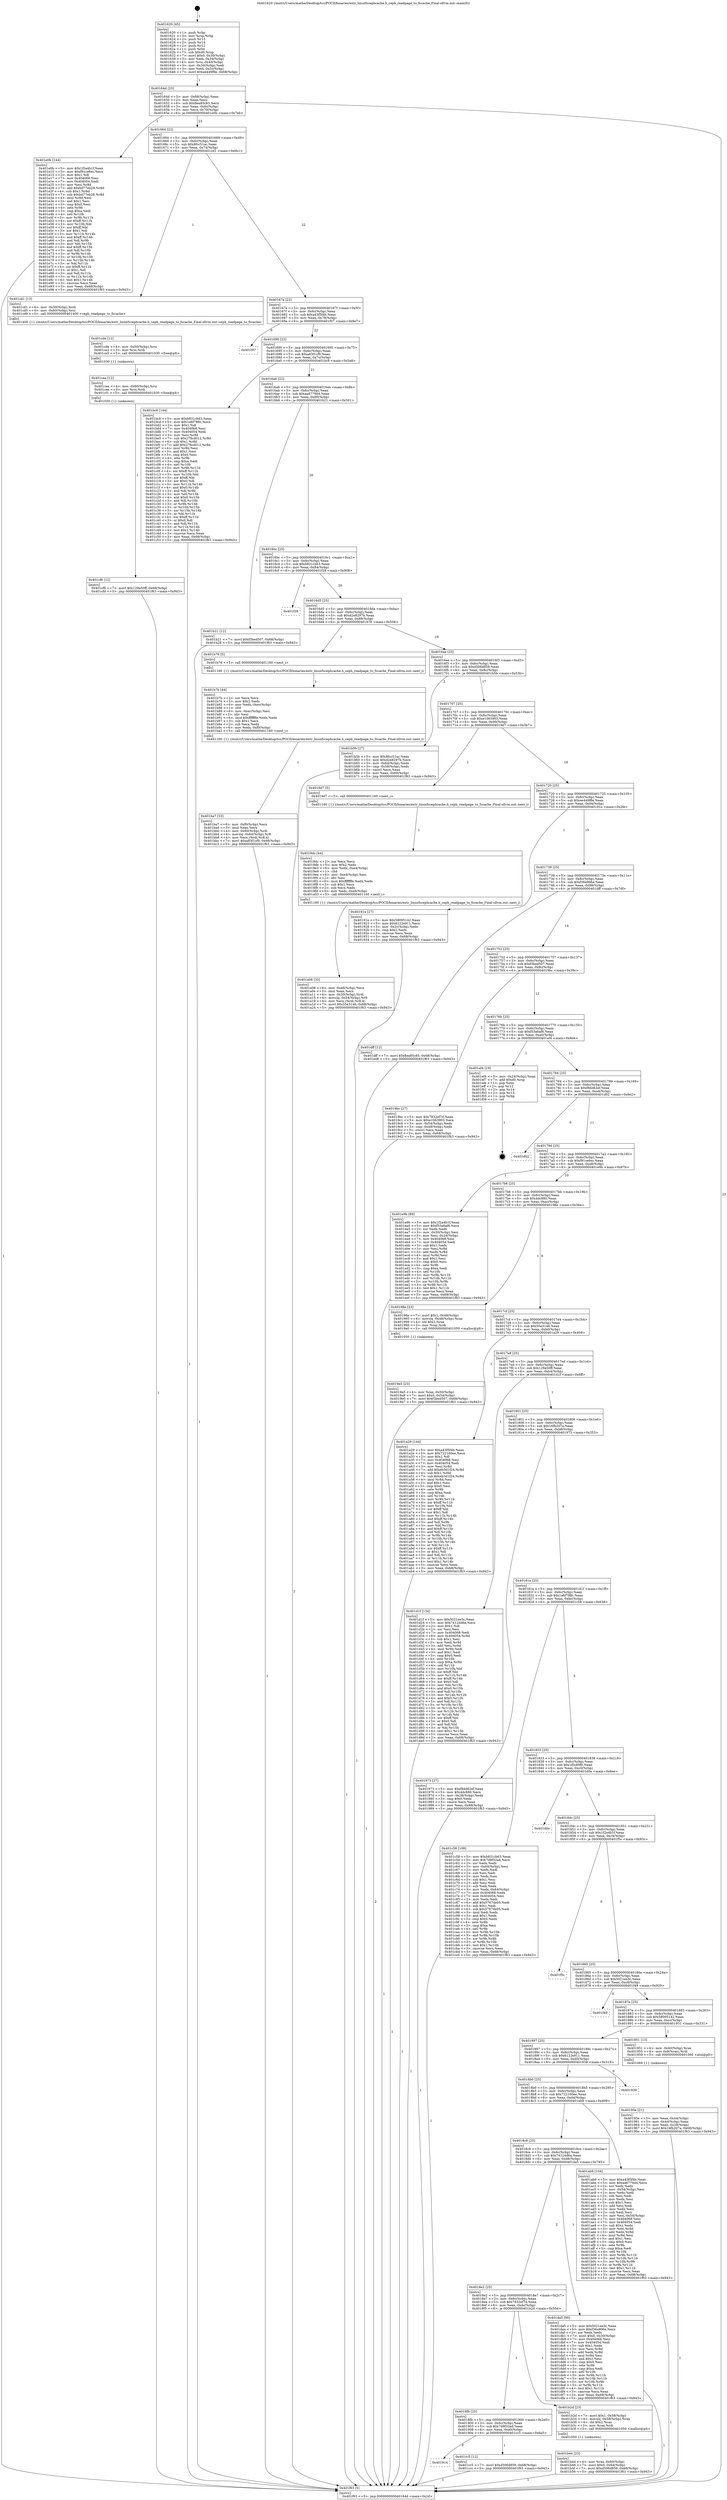 digraph "0x401620" {
  label = "0x401620 (/mnt/c/Users/mathe/Desktop/tcc/POCII/binaries/extr_linuxfscephcache.h_ceph_readpage_to_fscache_Final-ollvm.out::main(0))"
  labelloc = "t"
  node[shape=record]

  Entry [label="",width=0.3,height=0.3,shape=circle,fillcolor=black,style=filled]
  "0x40164d" [label="{
     0x40164d [23]\l
     | [instrs]\l
     &nbsp;&nbsp;0x40164d \<+3\>: mov -0x68(%rbp),%eax\l
     &nbsp;&nbsp;0x401650 \<+2\>: mov %eax,%ecx\l
     &nbsp;&nbsp;0x401652 \<+6\>: sub $0x8ea85c83,%ecx\l
     &nbsp;&nbsp;0x401658 \<+3\>: mov %eax,-0x6c(%rbp)\l
     &nbsp;&nbsp;0x40165b \<+3\>: mov %ecx,-0x70(%rbp)\l
     &nbsp;&nbsp;0x40165e \<+6\>: je 0000000000401e0b \<main+0x7eb\>\l
  }"]
  "0x401e0b" [label="{
     0x401e0b [144]\l
     | [instrs]\l
     &nbsp;&nbsp;0x401e0b \<+5\>: mov $0x1f2a4b1f,%eax\l
     &nbsp;&nbsp;0x401e10 \<+5\>: mov $0xf91ce6ec,%ecx\l
     &nbsp;&nbsp;0x401e15 \<+2\>: mov $0x1,%dl\l
     &nbsp;&nbsp;0x401e17 \<+7\>: mov 0x404068,%esi\l
     &nbsp;&nbsp;0x401e1e \<+7\>: mov 0x404054,%edi\l
     &nbsp;&nbsp;0x401e25 \<+3\>: mov %esi,%r8d\l
     &nbsp;&nbsp;0x401e28 \<+7\>: add $0xbd77eb28,%r8d\l
     &nbsp;&nbsp;0x401e2f \<+4\>: sub $0x1,%r8d\l
     &nbsp;&nbsp;0x401e33 \<+7\>: sub $0xbd77eb28,%r8d\l
     &nbsp;&nbsp;0x401e3a \<+4\>: imul %r8d,%esi\l
     &nbsp;&nbsp;0x401e3e \<+3\>: and $0x1,%esi\l
     &nbsp;&nbsp;0x401e41 \<+3\>: cmp $0x0,%esi\l
     &nbsp;&nbsp;0x401e44 \<+4\>: sete %r9b\l
     &nbsp;&nbsp;0x401e48 \<+3\>: cmp $0xa,%edi\l
     &nbsp;&nbsp;0x401e4b \<+4\>: setl %r10b\l
     &nbsp;&nbsp;0x401e4f \<+3\>: mov %r9b,%r11b\l
     &nbsp;&nbsp;0x401e52 \<+4\>: xor $0xff,%r11b\l
     &nbsp;&nbsp;0x401e56 \<+3\>: mov %r10b,%bl\l
     &nbsp;&nbsp;0x401e59 \<+3\>: xor $0xff,%bl\l
     &nbsp;&nbsp;0x401e5c \<+3\>: xor $0x1,%dl\l
     &nbsp;&nbsp;0x401e5f \<+3\>: mov %r11b,%r14b\l
     &nbsp;&nbsp;0x401e62 \<+4\>: and $0xff,%r14b\l
     &nbsp;&nbsp;0x401e66 \<+3\>: and %dl,%r9b\l
     &nbsp;&nbsp;0x401e69 \<+3\>: mov %bl,%r15b\l
     &nbsp;&nbsp;0x401e6c \<+4\>: and $0xff,%r15b\l
     &nbsp;&nbsp;0x401e70 \<+3\>: and %dl,%r10b\l
     &nbsp;&nbsp;0x401e73 \<+3\>: or %r9b,%r14b\l
     &nbsp;&nbsp;0x401e76 \<+3\>: or %r10b,%r15b\l
     &nbsp;&nbsp;0x401e79 \<+3\>: xor %r15b,%r14b\l
     &nbsp;&nbsp;0x401e7c \<+3\>: or %bl,%r11b\l
     &nbsp;&nbsp;0x401e7f \<+4\>: xor $0xff,%r11b\l
     &nbsp;&nbsp;0x401e83 \<+3\>: or $0x1,%dl\l
     &nbsp;&nbsp;0x401e86 \<+3\>: and %dl,%r11b\l
     &nbsp;&nbsp;0x401e89 \<+3\>: or %r11b,%r14b\l
     &nbsp;&nbsp;0x401e8c \<+4\>: test $0x1,%r14b\l
     &nbsp;&nbsp;0x401e90 \<+3\>: cmovne %ecx,%eax\l
     &nbsp;&nbsp;0x401e93 \<+3\>: mov %eax,-0x68(%rbp)\l
     &nbsp;&nbsp;0x401e96 \<+5\>: jmp 0000000000401f63 \<main+0x943\>\l
  }"]
  "0x401664" [label="{
     0x401664 [22]\l
     | [instrs]\l
     &nbsp;&nbsp;0x401664 \<+5\>: jmp 0000000000401669 \<main+0x49\>\l
     &nbsp;&nbsp;0x401669 \<+3\>: mov -0x6c(%rbp),%eax\l
     &nbsp;&nbsp;0x40166c \<+5\>: sub $0x8fcc51ac,%eax\l
     &nbsp;&nbsp;0x401671 \<+3\>: mov %eax,-0x74(%rbp)\l
     &nbsp;&nbsp;0x401674 \<+6\>: je 0000000000401cd1 \<main+0x6b1\>\l
  }"]
  Exit [label="",width=0.3,height=0.3,shape=circle,fillcolor=black,style=filled,peripheries=2]
  "0x401cd1" [label="{
     0x401cd1 [13]\l
     | [instrs]\l
     &nbsp;&nbsp;0x401cd1 \<+4\>: mov -0x50(%rbp),%rdi\l
     &nbsp;&nbsp;0x401cd5 \<+4\>: mov -0x60(%rbp),%rsi\l
     &nbsp;&nbsp;0x401cd9 \<+5\>: call 0000000000401400 \<ceph_readpage_to_fscache\>\l
     | [calls]\l
     &nbsp;&nbsp;0x401400 \{1\} (/mnt/c/Users/mathe/Desktop/tcc/POCII/binaries/extr_linuxfscephcache.h_ceph_readpage_to_fscache_Final-ollvm.out::ceph_readpage_to_fscache)\l
  }"]
  "0x40167a" [label="{
     0x40167a [22]\l
     | [instrs]\l
     &nbsp;&nbsp;0x40167a \<+5\>: jmp 000000000040167f \<main+0x5f\>\l
     &nbsp;&nbsp;0x40167f \<+3\>: mov -0x6c(%rbp),%eax\l
     &nbsp;&nbsp;0x401682 \<+5\>: sub $0xa43f5f4b,%eax\l
     &nbsp;&nbsp;0x401687 \<+3\>: mov %eax,-0x78(%rbp)\l
     &nbsp;&nbsp;0x40168a \<+6\>: je 0000000000401f07 \<main+0x8e7\>\l
  }"]
  "0x401cf6" [label="{
     0x401cf6 [12]\l
     | [instrs]\l
     &nbsp;&nbsp;0x401cf6 \<+7\>: movl $0x129a50ff,-0x68(%rbp)\l
     &nbsp;&nbsp;0x401cfd \<+5\>: jmp 0000000000401f63 \<main+0x943\>\l
  }"]
  "0x401f07" [label="{
     0x401f07\l
  }", style=dashed]
  "0x401690" [label="{
     0x401690 [22]\l
     | [instrs]\l
     &nbsp;&nbsp;0x401690 \<+5\>: jmp 0000000000401695 \<main+0x75\>\l
     &nbsp;&nbsp;0x401695 \<+3\>: mov -0x6c(%rbp),%eax\l
     &nbsp;&nbsp;0x401698 \<+5\>: sub $0xa83f1cf9,%eax\l
     &nbsp;&nbsp;0x40169d \<+3\>: mov %eax,-0x7c(%rbp)\l
     &nbsp;&nbsp;0x4016a0 \<+6\>: je 0000000000401bc8 \<main+0x5a8\>\l
  }"]
  "0x401cea" [label="{
     0x401cea [12]\l
     | [instrs]\l
     &nbsp;&nbsp;0x401cea \<+4\>: mov -0x60(%rbp),%rsi\l
     &nbsp;&nbsp;0x401cee \<+3\>: mov %rsi,%rdi\l
     &nbsp;&nbsp;0x401cf1 \<+5\>: call 0000000000401030 \<free@plt\>\l
     | [calls]\l
     &nbsp;&nbsp;0x401030 \{1\} (unknown)\l
  }"]
  "0x401bc8" [label="{
     0x401bc8 [144]\l
     | [instrs]\l
     &nbsp;&nbsp;0x401bc8 \<+5\>: mov $0xb831cb63,%eax\l
     &nbsp;&nbsp;0x401bcd \<+5\>: mov $0x1a6f788c,%ecx\l
     &nbsp;&nbsp;0x401bd2 \<+2\>: mov $0x1,%dl\l
     &nbsp;&nbsp;0x401bd4 \<+7\>: mov 0x404068,%esi\l
     &nbsp;&nbsp;0x401bdb \<+7\>: mov 0x404054,%edi\l
     &nbsp;&nbsp;0x401be2 \<+3\>: mov %esi,%r8d\l
     &nbsp;&nbsp;0x401be5 \<+7\>: sub $0x278cd012,%r8d\l
     &nbsp;&nbsp;0x401bec \<+4\>: sub $0x1,%r8d\l
     &nbsp;&nbsp;0x401bf0 \<+7\>: add $0x278cd012,%r8d\l
     &nbsp;&nbsp;0x401bf7 \<+4\>: imul %r8d,%esi\l
     &nbsp;&nbsp;0x401bfb \<+3\>: and $0x1,%esi\l
     &nbsp;&nbsp;0x401bfe \<+3\>: cmp $0x0,%esi\l
     &nbsp;&nbsp;0x401c01 \<+4\>: sete %r9b\l
     &nbsp;&nbsp;0x401c05 \<+3\>: cmp $0xa,%edi\l
     &nbsp;&nbsp;0x401c08 \<+4\>: setl %r10b\l
     &nbsp;&nbsp;0x401c0c \<+3\>: mov %r9b,%r11b\l
     &nbsp;&nbsp;0x401c0f \<+4\>: xor $0xff,%r11b\l
     &nbsp;&nbsp;0x401c13 \<+3\>: mov %r10b,%bl\l
     &nbsp;&nbsp;0x401c16 \<+3\>: xor $0xff,%bl\l
     &nbsp;&nbsp;0x401c19 \<+3\>: xor $0x0,%dl\l
     &nbsp;&nbsp;0x401c1c \<+3\>: mov %r11b,%r14b\l
     &nbsp;&nbsp;0x401c1f \<+4\>: and $0x0,%r14b\l
     &nbsp;&nbsp;0x401c23 \<+3\>: and %dl,%r9b\l
     &nbsp;&nbsp;0x401c26 \<+3\>: mov %bl,%r15b\l
     &nbsp;&nbsp;0x401c29 \<+4\>: and $0x0,%r15b\l
     &nbsp;&nbsp;0x401c2d \<+3\>: and %dl,%r10b\l
     &nbsp;&nbsp;0x401c30 \<+3\>: or %r9b,%r14b\l
     &nbsp;&nbsp;0x401c33 \<+3\>: or %r10b,%r15b\l
     &nbsp;&nbsp;0x401c36 \<+3\>: xor %r15b,%r14b\l
     &nbsp;&nbsp;0x401c39 \<+3\>: or %bl,%r11b\l
     &nbsp;&nbsp;0x401c3c \<+4\>: xor $0xff,%r11b\l
     &nbsp;&nbsp;0x401c40 \<+3\>: or $0x0,%dl\l
     &nbsp;&nbsp;0x401c43 \<+3\>: and %dl,%r11b\l
     &nbsp;&nbsp;0x401c46 \<+3\>: or %r11b,%r14b\l
     &nbsp;&nbsp;0x401c49 \<+4\>: test $0x1,%r14b\l
     &nbsp;&nbsp;0x401c4d \<+3\>: cmovne %ecx,%eax\l
     &nbsp;&nbsp;0x401c50 \<+3\>: mov %eax,-0x68(%rbp)\l
     &nbsp;&nbsp;0x401c53 \<+5\>: jmp 0000000000401f63 \<main+0x943\>\l
  }"]
  "0x4016a6" [label="{
     0x4016a6 [22]\l
     | [instrs]\l
     &nbsp;&nbsp;0x4016a6 \<+5\>: jmp 00000000004016ab \<main+0x8b\>\l
     &nbsp;&nbsp;0x4016ab \<+3\>: mov -0x6c(%rbp),%eax\l
     &nbsp;&nbsp;0x4016ae \<+5\>: sub $0xaa6779d4,%eax\l
     &nbsp;&nbsp;0x4016b3 \<+3\>: mov %eax,-0x80(%rbp)\l
     &nbsp;&nbsp;0x4016b6 \<+6\>: je 0000000000401b21 \<main+0x501\>\l
  }"]
  "0x401cde" [label="{
     0x401cde [12]\l
     | [instrs]\l
     &nbsp;&nbsp;0x401cde \<+4\>: mov -0x50(%rbp),%rsi\l
     &nbsp;&nbsp;0x401ce2 \<+3\>: mov %rsi,%rdi\l
     &nbsp;&nbsp;0x401ce5 \<+5\>: call 0000000000401030 \<free@plt\>\l
     | [calls]\l
     &nbsp;&nbsp;0x401030 \{1\} (unknown)\l
  }"]
  "0x401b21" [label="{
     0x401b21 [12]\l
     | [instrs]\l
     &nbsp;&nbsp;0x401b21 \<+7\>: movl $0xf3bed507,-0x68(%rbp)\l
     &nbsp;&nbsp;0x401b28 \<+5\>: jmp 0000000000401f63 \<main+0x943\>\l
  }"]
  "0x4016bc" [label="{
     0x4016bc [25]\l
     | [instrs]\l
     &nbsp;&nbsp;0x4016bc \<+5\>: jmp 00000000004016c1 \<main+0xa1\>\l
     &nbsp;&nbsp;0x4016c1 \<+3\>: mov -0x6c(%rbp),%eax\l
     &nbsp;&nbsp;0x4016c4 \<+5\>: sub $0xb831cb63,%eax\l
     &nbsp;&nbsp;0x4016c9 \<+6\>: mov %eax,-0x84(%rbp)\l
     &nbsp;&nbsp;0x4016cf \<+6\>: je 0000000000401f28 \<main+0x908\>\l
  }"]
  "0x401914" [label="{
     0x401914\l
  }", style=dashed]
  "0x401f28" [label="{
     0x401f28\l
  }", style=dashed]
  "0x4016d5" [label="{
     0x4016d5 [25]\l
     | [instrs]\l
     &nbsp;&nbsp;0x4016d5 \<+5\>: jmp 00000000004016da \<main+0xba\>\l
     &nbsp;&nbsp;0x4016da \<+3\>: mov -0x6c(%rbp),%eax\l
     &nbsp;&nbsp;0x4016dd \<+5\>: sub $0xd2e8297b,%eax\l
     &nbsp;&nbsp;0x4016e2 \<+6\>: mov %eax,-0x88(%rbp)\l
     &nbsp;&nbsp;0x4016e8 \<+6\>: je 0000000000401b76 \<main+0x556\>\l
  }"]
  "0x401cc5" [label="{
     0x401cc5 [12]\l
     | [instrs]\l
     &nbsp;&nbsp;0x401cc5 \<+7\>: movl $0xd506d859,-0x68(%rbp)\l
     &nbsp;&nbsp;0x401ccc \<+5\>: jmp 0000000000401f63 \<main+0x943\>\l
  }"]
  "0x401b76" [label="{
     0x401b76 [5]\l
     | [instrs]\l
     &nbsp;&nbsp;0x401b76 \<+5\>: call 0000000000401160 \<next_i\>\l
     | [calls]\l
     &nbsp;&nbsp;0x401160 \{1\} (/mnt/c/Users/mathe/Desktop/tcc/POCII/binaries/extr_linuxfscephcache.h_ceph_readpage_to_fscache_Final-ollvm.out::next_i)\l
  }"]
  "0x4016ee" [label="{
     0x4016ee [25]\l
     | [instrs]\l
     &nbsp;&nbsp;0x4016ee \<+5\>: jmp 00000000004016f3 \<main+0xd3\>\l
     &nbsp;&nbsp;0x4016f3 \<+3\>: mov -0x6c(%rbp),%eax\l
     &nbsp;&nbsp;0x4016f6 \<+5\>: sub $0xd506d859,%eax\l
     &nbsp;&nbsp;0x4016fb \<+6\>: mov %eax,-0x8c(%rbp)\l
     &nbsp;&nbsp;0x401701 \<+6\>: je 0000000000401b5b \<main+0x53b\>\l
  }"]
  "0x401ba7" [label="{
     0x401ba7 [33]\l
     | [instrs]\l
     &nbsp;&nbsp;0x401ba7 \<+6\>: mov -0xf0(%rbp),%ecx\l
     &nbsp;&nbsp;0x401bad \<+3\>: imul %eax,%ecx\l
     &nbsp;&nbsp;0x401bb0 \<+4\>: mov -0x60(%rbp),%rdi\l
     &nbsp;&nbsp;0x401bb4 \<+4\>: movslq -0x64(%rbp),%r8\l
     &nbsp;&nbsp;0x401bb8 \<+4\>: mov %ecx,(%rdi,%r8,4)\l
     &nbsp;&nbsp;0x401bbc \<+7\>: movl $0xa83f1cf9,-0x68(%rbp)\l
     &nbsp;&nbsp;0x401bc3 \<+5\>: jmp 0000000000401f63 \<main+0x943\>\l
  }"]
  "0x401b5b" [label="{
     0x401b5b [27]\l
     | [instrs]\l
     &nbsp;&nbsp;0x401b5b \<+5\>: mov $0x8fcc51ac,%eax\l
     &nbsp;&nbsp;0x401b60 \<+5\>: mov $0xd2e8297b,%ecx\l
     &nbsp;&nbsp;0x401b65 \<+3\>: mov -0x64(%rbp),%edx\l
     &nbsp;&nbsp;0x401b68 \<+3\>: cmp -0x58(%rbp),%edx\l
     &nbsp;&nbsp;0x401b6b \<+3\>: cmovl %ecx,%eax\l
     &nbsp;&nbsp;0x401b6e \<+3\>: mov %eax,-0x68(%rbp)\l
     &nbsp;&nbsp;0x401b71 \<+5\>: jmp 0000000000401f63 \<main+0x943\>\l
  }"]
  "0x401707" [label="{
     0x401707 [25]\l
     | [instrs]\l
     &nbsp;&nbsp;0x401707 \<+5\>: jmp 000000000040170c \<main+0xec\>\l
     &nbsp;&nbsp;0x40170c \<+3\>: mov -0x6c(%rbp),%eax\l
     &nbsp;&nbsp;0x40170f \<+5\>: sub $0xe1063903,%eax\l
     &nbsp;&nbsp;0x401714 \<+6\>: mov %eax,-0x90(%rbp)\l
     &nbsp;&nbsp;0x40171a \<+6\>: je 00000000004019d7 \<main+0x3b7\>\l
  }"]
  "0x401b7b" [label="{
     0x401b7b [44]\l
     | [instrs]\l
     &nbsp;&nbsp;0x401b7b \<+2\>: xor %ecx,%ecx\l
     &nbsp;&nbsp;0x401b7d \<+5\>: mov $0x2,%edx\l
     &nbsp;&nbsp;0x401b82 \<+6\>: mov %edx,-0xec(%rbp)\l
     &nbsp;&nbsp;0x401b88 \<+1\>: cltd\l
     &nbsp;&nbsp;0x401b89 \<+6\>: mov -0xec(%rbp),%esi\l
     &nbsp;&nbsp;0x401b8f \<+2\>: idiv %esi\l
     &nbsp;&nbsp;0x401b91 \<+6\>: imul $0xfffffffe,%edx,%edx\l
     &nbsp;&nbsp;0x401b97 \<+3\>: sub $0x1,%ecx\l
     &nbsp;&nbsp;0x401b9a \<+2\>: sub %ecx,%edx\l
     &nbsp;&nbsp;0x401b9c \<+6\>: mov %edx,-0xf0(%rbp)\l
     &nbsp;&nbsp;0x401ba2 \<+5\>: call 0000000000401160 \<next_i\>\l
     | [calls]\l
     &nbsp;&nbsp;0x401160 \{1\} (/mnt/c/Users/mathe/Desktop/tcc/POCII/binaries/extr_linuxfscephcache.h_ceph_readpage_to_fscache_Final-ollvm.out::next_i)\l
  }"]
  "0x4019d7" [label="{
     0x4019d7 [5]\l
     | [instrs]\l
     &nbsp;&nbsp;0x4019d7 \<+5\>: call 0000000000401160 \<next_i\>\l
     | [calls]\l
     &nbsp;&nbsp;0x401160 \{1\} (/mnt/c/Users/mathe/Desktop/tcc/POCII/binaries/extr_linuxfscephcache.h_ceph_readpage_to_fscache_Final-ollvm.out::next_i)\l
  }"]
  "0x401720" [label="{
     0x401720 [25]\l
     | [instrs]\l
     &nbsp;&nbsp;0x401720 \<+5\>: jmp 0000000000401725 \<main+0x105\>\l
     &nbsp;&nbsp;0x401725 \<+3\>: mov -0x6c(%rbp),%eax\l
     &nbsp;&nbsp;0x401728 \<+5\>: sub $0xee449f8e,%eax\l
     &nbsp;&nbsp;0x40172d \<+6\>: mov %eax,-0x94(%rbp)\l
     &nbsp;&nbsp;0x401733 \<+6\>: je 000000000040191e \<main+0x2fe\>\l
  }"]
  "0x401b44" [label="{
     0x401b44 [23]\l
     | [instrs]\l
     &nbsp;&nbsp;0x401b44 \<+4\>: mov %rax,-0x60(%rbp)\l
     &nbsp;&nbsp;0x401b48 \<+7\>: movl $0x0,-0x64(%rbp)\l
     &nbsp;&nbsp;0x401b4f \<+7\>: movl $0xd506d859,-0x68(%rbp)\l
     &nbsp;&nbsp;0x401b56 \<+5\>: jmp 0000000000401f63 \<main+0x943\>\l
  }"]
  "0x40191e" [label="{
     0x40191e [27]\l
     | [instrs]\l
     &nbsp;&nbsp;0x40191e \<+5\>: mov $0x58095142,%eax\l
     &nbsp;&nbsp;0x401923 \<+5\>: mov $0x6122e911,%ecx\l
     &nbsp;&nbsp;0x401928 \<+3\>: mov -0x2c(%rbp),%edx\l
     &nbsp;&nbsp;0x40192b \<+3\>: cmp $0x2,%edx\l
     &nbsp;&nbsp;0x40192e \<+3\>: cmovne %ecx,%eax\l
     &nbsp;&nbsp;0x401931 \<+3\>: mov %eax,-0x68(%rbp)\l
     &nbsp;&nbsp;0x401934 \<+5\>: jmp 0000000000401f63 \<main+0x943\>\l
  }"]
  "0x401739" [label="{
     0x401739 [25]\l
     | [instrs]\l
     &nbsp;&nbsp;0x401739 \<+5\>: jmp 000000000040173e \<main+0x11e\>\l
     &nbsp;&nbsp;0x40173e \<+3\>: mov -0x6c(%rbp),%eax\l
     &nbsp;&nbsp;0x401741 \<+5\>: sub $0xf36a906e,%eax\l
     &nbsp;&nbsp;0x401746 \<+6\>: mov %eax,-0x98(%rbp)\l
     &nbsp;&nbsp;0x40174c \<+6\>: je 0000000000401dff \<main+0x7df\>\l
  }"]
  "0x401f63" [label="{
     0x401f63 [5]\l
     | [instrs]\l
     &nbsp;&nbsp;0x401f63 \<+5\>: jmp 000000000040164d \<main+0x2d\>\l
  }"]
  "0x401620" [label="{
     0x401620 [45]\l
     | [instrs]\l
     &nbsp;&nbsp;0x401620 \<+1\>: push %rbp\l
     &nbsp;&nbsp;0x401621 \<+3\>: mov %rsp,%rbp\l
     &nbsp;&nbsp;0x401624 \<+2\>: push %r15\l
     &nbsp;&nbsp;0x401626 \<+2\>: push %r14\l
     &nbsp;&nbsp;0x401628 \<+2\>: push %r12\l
     &nbsp;&nbsp;0x40162a \<+1\>: push %rbx\l
     &nbsp;&nbsp;0x40162b \<+7\>: sub $0xd0,%rsp\l
     &nbsp;&nbsp;0x401632 \<+7\>: movl $0x0,-0x30(%rbp)\l
     &nbsp;&nbsp;0x401639 \<+3\>: mov %edi,-0x34(%rbp)\l
     &nbsp;&nbsp;0x40163c \<+4\>: mov %rsi,-0x40(%rbp)\l
     &nbsp;&nbsp;0x401640 \<+3\>: mov -0x34(%rbp),%edi\l
     &nbsp;&nbsp;0x401643 \<+3\>: mov %edi,-0x2c(%rbp)\l
     &nbsp;&nbsp;0x401646 \<+7\>: movl $0xee449f8e,-0x68(%rbp)\l
  }"]
  "0x4018fb" [label="{
     0x4018fb [25]\l
     | [instrs]\l
     &nbsp;&nbsp;0x4018fb \<+5\>: jmp 0000000000401900 \<main+0x2e0\>\l
     &nbsp;&nbsp;0x401900 \<+3\>: mov -0x6c(%rbp),%eax\l
     &nbsp;&nbsp;0x401903 \<+5\>: sub $0x7d9f32ad,%eax\l
     &nbsp;&nbsp;0x401908 \<+6\>: mov %eax,-0xe0(%rbp)\l
     &nbsp;&nbsp;0x40190e \<+6\>: je 0000000000401cc5 \<main+0x6a5\>\l
  }"]
  "0x401dff" [label="{
     0x401dff [12]\l
     | [instrs]\l
     &nbsp;&nbsp;0x401dff \<+7\>: movl $0x8ea85c83,-0x68(%rbp)\l
     &nbsp;&nbsp;0x401e06 \<+5\>: jmp 0000000000401f63 \<main+0x943\>\l
  }"]
  "0x401752" [label="{
     0x401752 [25]\l
     | [instrs]\l
     &nbsp;&nbsp;0x401752 \<+5\>: jmp 0000000000401757 \<main+0x137\>\l
     &nbsp;&nbsp;0x401757 \<+3\>: mov -0x6c(%rbp),%eax\l
     &nbsp;&nbsp;0x40175a \<+5\>: sub $0xf3bed507,%eax\l
     &nbsp;&nbsp;0x40175f \<+6\>: mov %eax,-0x9c(%rbp)\l
     &nbsp;&nbsp;0x401765 \<+6\>: je 00000000004019bc \<main+0x39c\>\l
  }"]
  "0x401b2d" [label="{
     0x401b2d [23]\l
     | [instrs]\l
     &nbsp;&nbsp;0x401b2d \<+7\>: movl $0x1,-0x58(%rbp)\l
     &nbsp;&nbsp;0x401b34 \<+4\>: movslq -0x58(%rbp),%rax\l
     &nbsp;&nbsp;0x401b38 \<+4\>: shl $0x2,%rax\l
     &nbsp;&nbsp;0x401b3c \<+3\>: mov %rax,%rdi\l
     &nbsp;&nbsp;0x401b3f \<+5\>: call 0000000000401050 \<malloc@plt\>\l
     | [calls]\l
     &nbsp;&nbsp;0x401050 \{1\} (unknown)\l
  }"]
  "0x4019bc" [label="{
     0x4019bc [27]\l
     | [instrs]\l
     &nbsp;&nbsp;0x4019bc \<+5\>: mov $0x7832ef7d,%eax\l
     &nbsp;&nbsp;0x4019c1 \<+5\>: mov $0xe1063903,%ecx\l
     &nbsp;&nbsp;0x4019c6 \<+3\>: mov -0x54(%rbp),%edx\l
     &nbsp;&nbsp;0x4019c9 \<+3\>: cmp -0x48(%rbp),%edx\l
     &nbsp;&nbsp;0x4019cc \<+3\>: cmovl %ecx,%eax\l
     &nbsp;&nbsp;0x4019cf \<+3\>: mov %eax,-0x68(%rbp)\l
     &nbsp;&nbsp;0x4019d2 \<+5\>: jmp 0000000000401f63 \<main+0x943\>\l
  }"]
  "0x40176b" [label="{
     0x40176b [25]\l
     | [instrs]\l
     &nbsp;&nbsp;0x40176b \<+5\>: jmp 0000000000401770 \<main+0x150\>\l
     &nbsp;&nbsp;0x401770 \<+3\>: mov -0x6c(%rbp),%eax\l
     &nbsp;&nbsp;0x401773 \<+5\>: sub $0xf53a6af6,%eax\l
     &nbsp;&nbsp;0x401778 \<+6\>: mov %eax,-0xa0(%rbp)\l
     &nbsp;&nbsp;0x40177e \<+6\>: je 0000000000401ef4 \<main+0x8d4\>\l
  }"]
  "0x4018e2" [label="{
     0x4018e2 [25]\l
     | [instrs]\l
     &nbsp;&nbsp;0x4018e2 \<+5\>: jmp 00000000004018e7 \<main+0x2c7\>\l
     &nbsp;&nbsp;0x4018e7 \<+3\>: mov -0x6c(%rbp),%eax\l
     &nbsp;&nbsp;0x4018ea \<+5\>: sub $0x7832ef7d,%eax\l
     &nbsp;&nbsp;0x4018ef \<+6\>: mov %eax,-0xdc(%rbp)\l
     &nbsp;&nbsp;0x4018f5 \<+6\>: je 0000000000401b2d \<main+0x50d\>\l
  }"]
  "0x401ef4" [label="{
     0x401ef4 [19]\l
     | [instrs]\l
     &nbsp;&nbsp;0x401ef4 \<+3\>: mov -0x24(%rbp),%eax\l
     &nbsp;&nbsp;0x401ef7 \<+7\>: add $0xd0,%rsp\l
     &nbsp;&nbsp;0x401efe \<+1\>: pop %rbx\l
     &nbsp;&nbsp;0x401eff \<+2\>: pop %r12\l
     &nbsp;&nbsp;0x401f01 \<+2\>: pop %r14\l
     &nbsp;&nbsp;0x401f03 \<+2\>: pop %r15\l
     &nbsp;&nbsp;0x401f05 \<+1\>: pop %rbp\l
     &nbsp;&nbsp;0x401f06 \<+1\>: ret\l
  }"]
  "0x401784" [label="{
     0x401784 [25]\l
     | [instrs]\l
     &nbsp;&nbsp;0x401784 \<+5\>: jmp 0000000000401789 \<main+0x169\>\l
     &nbsp;&nbsp;0x401789 \<+3\>: mov -0x6c(%rbp),%eax\l
     &nbsp;&nbsp;0x40178c \<+5\>: sub $0xf8dd62ef,%eax\l
     &nbsp;&nbsp;0x401791 \<+6\>: mov %eax,-0xa4(%rbp)\l
     &nbsp;&nbsp;0x401797 \<+6\>: je 0000000000401d02 \<main+0x6e2\>\l
  }"]
  "0x401da5" [label="{
     0x401da5 [90]\l
     | [instrs]\l
     &nbsp;&nbsp;0x401da5 \<+5\>: mov $0x5021ee3c,%eax\l
     &nbsp;&nbsp;0x401daa \<+5\>: mov $0xf36a906e,%ecx\l
     &nbsp;&nbsp;0x401daf \<+2\>: xor %edx,%edx\l
     &nbsp;&nbsp;0x401db1 \<+7\>: movl $0x0,-0x30(%rbp)\l
     &nbsp;&nbsp;0x401db8 \<+7\>: mov 0x404068,%esi\l
     &nbsp;&nbsp;0x401dbf \<+7\>: mov 0x404054,%edi\l
     &nbsp;&nbsp;0x401dc6 \<+3\>: sub $0x1,%edx\l
     &nbsp;&nbsp;0x401dc9 \<+3\>: mov %esi,%r8d\l
     &nbsp;&nbsp;0x401dcc \<+3\>: add %edx,%r8d\l
     &nbsp;&nbsp;0x401dcf \<+4\>: imul %r8d,%esi\l
     &nbsp;&nbsp;0x401dd3 \<+3\>: and $0x1,%esi\l
     &nbsp;&nbsp;0x401dd6 \<+3\>: cmp $0x0,%esi\l
     &nbsp;&nbsp;0x401dd9 \<+4\>: sete %r9b\l
     &nbsp;&nbsp;0x401ddd \<+3\>: cmp $0xa,%edi\l
     &nbsp;&nbsp;0x401de0 \<+4\>: setl %r10b\l
     &nbsp;&nbsp;0x401de4 \<+3\>: mov %r9b,%r11b\l
     &nbsp;&nbsp;0x401de7 \<+3\>: and %r10b,%r11b\l
     &nbsp;&nbsp;0x401dea \<+3\>: xor %r10b,%r9b\l
     &nbsp;&nbsp;0x401ded \<+3\>: or %r9b,%r11b\l
     &nbsp;&nbsp;0x401df0 \<+4\>: test $0x1,%r11b\l
     &nbsp;&nbsp;0x401df4 \<+3\>: cmovne %ecx,%eax\l
     &nbsp;&nbsp;0x401df7 \<+3\>: mov %eax,-0x68(%rbp)\l
     &nbsp;&nbsp;0x401dfa \<+5\>: jmp 0000000000401f63 \<main+0x943\>\l
  }"]
  "0x401d02" [label="{
     0x401d02\l
  }", style=dashed]
  "0x40179d" [label="{
     0x40179d [25]\l
     | [instrs]\l
     &nbsp;&nbsp;0x40179d \<+5\>: jmp 00000000004017a2 \<main+0x182\>\l
     &nbsp;&nbsp;0x4017a2 \<+3\>: mov -0x6c(%rbp),%eax\l
     &nbsp;&nbsp;0x4017a5 \<+5\>: sub $0xf91ce6ec,%eax\l
     &nbsp;&nbsp;0x4017aa \<+6\>: mov %eax,-0xa8(%rbp)\l
     &nbsp;&nbsp;0x4017b0 \<+6\>: je 0000000000401e9b \<main+0x87b\>\l
  }"]
  "0x4018c9" [label="{
     0x4018c9 [25]\l
     | [instrs]\l
     &nbsp;&nbsp;0x4018c9 \<+5\>: jmp 00000000004018ce \<main+0x2ae\>\l
     &nbsp;&nbsp;0x4018ce \<+3\>: mov -0x6c(%rbp),%eax\l
     &nbsp;&nbsp;0x4018d1 \<+5\>: sub $0x74124d6a,%eax\l
     &nbsp;&nbsp;0x4018d6 \<+6\>: mov %eax,-0xd8(%rbp)\l
     &nbsp;&nbsp;0x4018dc \<+6\>: je 0000000000401da5 \<main+0x785\>\l
  }"]
  "0x401e9b" [label="{
     0x401e9b [89]\l
     | [instrs]\l
     &nbsp;&nbsp;0x401e9b \<+5\>: mov $0x1f2a4b1f,%eax\l
     &nbsp;&nbsp;0x401ea0 \<+5\>: mov $0xf53a6af6,%ecx\l
     &nbsp;&nbsp;0x401ea5 \<+2\>: xor %edx,%edx\l
     &nbsp;&nbsp;0x401ea7 \<+3\>: mov -0x30(%rbp),%esi\l
     &nbsp;&nbsp;0x401eaa \<+3\>: mov %esi,-0x24(%rbp)\l
     &nbsp;&nbsp;0x401ead \<+7\>: mov 0x404068,%esi\l
     &nbsp;&nbsp;0x401eb4 \<+7\>: mov 0x404054,%edi\l
     &nbsp;&nbsp;0x401ebb \<+3\>: sub $0x1,%edx\l
     &nbsp;&nbsp;0x401ebe \<+3\>: mov %esi,%r8d\l
     &nbsp;&nbsp;0x401ec1 \<+3\>: add %edx,%r8d\l
     &nbsp;&nbsp;0x401ec4 \<+4\>: imul %r8d,%esi\l
     &nbsp;&nbsp;0x401ec8 \<+3\>: and $0x1,%esi\l
     &nbsp;&nbsp;0x401ecb \<+3\>: cmp $0x0,%esi\l
     &nbsp;&nbsp;0x401ece \<+4\>: sete %r9b\l
     &nbsp;&nbsp;0x401ed2 \<+3\>: cmp $0xa,%edi\l
     &nbsp;&nbsp;0x401ed5 \<+4\>: setl %r10b\l
     &nbsp;&nbsp;0x401ed9 \<+3\>: mov %r9b,%r11b\l
     &nbsp;&nbsp;0x401edc \<+3\>: and %r10b,%r11b\l
     &nbsp;&nbsp;0x401edf \<+3\>: xor %r10b,%r9b\l
     &nbsp;&nbsp;0x401ee2 \<+3\>: or %r9b,%r11b\l
     &nbsp;&nbsp;0x401ee5 \<+4\>: test $0x1,%r11b\l
     &nbsp;&nbsp;0x401ee9 \<+3\>: cmovne %ecx,%eax\l
     &nbsp;&nbsp;0x401eec \<+3\>: mov %eax,-0x68(%rbp)\l
     &nbsp;&nbsp;0x401eef \<+5\>: jmp 0000000000401f63 \<main+0x943\>\l
  }"]
  "0x4017b6" [label="{
     0x4017b6 [25]\l
     | [instrs]\l
     &nbsp;&nbsp;0x4017b6 \<+5\>: jmp 00000000004017bb \<main+0x19b\>\l
     &nbsp;&nbsp;0x4017bb \<+3\>: mov -0x6c(%rbp),%eax\l
     &nbsp;&nbsp;0x4017be \<+5\>: sub $0x4dc880,%eax\l
     &nbsp;&nbsp;0x4017c3 \<+6\>: mov %eax,-0xac(%rbp)\l
     &nbsp;&nbsp;0x4017c9 \<+6\>: je 000000000040198e \<main+0x36e\>\l
  }"]
  "0x401ab9" [label="{
     0x401ab9 [104]\l
     | [instrs]\l
     &nbsp;&nbsp;0x401ab9 \<+5\>: mov $0xa43f5f4b,%eax\l
     &nbsp;&nbsp;0x401abe \<+5\>: mov $0xaa6779d4,%ecx\l
     &nbsp;&nbsp;0x401ac3 \<+2\>: xor %edx,%edx\l
     &nbsp;&nbsp;0x401ac5 \<+3\>: mov -0x54(%rbp),%esi\l
     &nbsp;&nbsp;0x401ac8 \<+2\>: mov %edx,%edi\l
     &nbsp;&nbsp;0x401aca \<+2\>: sub %esi,%edi\l
     &nbsp;&nbsp;0x401acc \<+2\>: mov %edx,%esi\l
     &nbsp;&nbsp;0x401ace \<+3\>: sub $0x1,%esi\l
     &nbsp;&nbsp;0x401ad1 \<+2\>: add %esi,%edi\l
     &nbsp;&nbsp;0x401ad3 \<+2\>: mov %edx,%esi\l
     &nbsp;&nbsp;0x401ad5 \<+2\>: sub %edi,%esi\l
     &nbsp;&nbsp;0x401ad7 \<+3\>: mov %esi,-0x54(%rbp)\l
     &nbsp;&nbsp;0x401ada \<+7\>: mov 0x404068,%esi\l
     &nbsp;&nbsp;0x401ae1 \<+7\>: mov 0x404054,%edi\l
     &nbsp;&nbsp;0x401ae8 \<+3\>: sub $0x1,%edx\l
     &nbsp;&nbsp;0x401aeb \<+3\>: mov %esi,%r8d\l
     &nbsp;&nbsp;0x401aee \<+3\>: add %edx,%r8d\l
     &nbsp;&nbsp;0x401af1 \<+4\>: imul %r8d,%esi\l
     &nbsp;&nbsp;0x401af5 \<+3\>: and $0x1,%esi\l
     &nbsp;&nbsp;0x401af8 \<+3\>: cmp $0x0,%esi\l
     &nbsp;&nbsp;0x401afb \<+4\>: sete %r9b\l
     &nbsp;&nbsp;0x401aff \<+3\>: cmp $0xa,%edi\l
     &nbsp;&nbsp;0x401b02 \<+4\>: setl %r10b\l
     &nbsp;&nbsp;0x401b06 \<+3\>: mov %r9b,%r11b\l
     &nbsp;&nbsp;0x401b09 \<+3\>: and %r10b,%r11b\l
     &nbsp;&nbsp;0x401b0c \<+3\>: xor %r10b,%r9b\l
     &nbsp;&nbsp;0x401b0f \<+3\>: or %r9b,%r11b\l
     &nbsp;&nbsp;0x401b12 \<+4\>: test $0x1,%r11b\l
     &nbsp;&nbsp;0x401b16 \<+3\>: cmovne %ecx,%eax\l
     &nbsp;&nbsp;0x401b19 \<+3\>: mov %eax,-0x68(%rbp)\l
     &nbsp;&nbsp;0x401b1c \<+5\>: jmp 0000000000401f63 \<main+0x943\>\l
  }"]
  "0x40198e" [label="{
     0x40198e [23]\l
     | [instrs]\l
     &nbsp;&nbsp;0x40198e \<+7\>: movl $0x1,-0x48(%rbp)\l
     &nbsp;&nbsp;0x401995 \<+4\>: movslq -0x48(%rbp),%rax\l
     &nbsp;&nbsp;0x401999 \<+4\>: shl $0x2,%rax\l
     &nbsp;&nbsp;0x40199d \<+3\>: mov %rax,%rdi\l
     &nbsp;&nbsp;0x4019a0 \<+5\>: call 0000000000401050 \<malloc@plt\>\l
     | [calls]\l
     &nbsp;&nbsp;0x401050 \{1\} (unknown)\l
  }"]
  "0x4017cf" [label="{
     0x4017cf [25]\l
     | [instrs]\l
     &nbsp;&nbsp;0x4017cf \<+5\>: jmp 00000000004017d4 \<main+0x1b4\>\l
     &nbsp;&nbsp;0x4017d4 \<+3\>: mov -0x6c(%rbp),%eax\l
     &nbsp;&nbsp;0x4017d7 \<+5\>: sub $0x55e3146,%eax\l
     &nbsp;&nbsp;0x4017dc \<+6\>: mov %eax,-0xb0(%rbp)\l
     &nbsp;&nbsp;0x4017e2 \<+6\>: je 0000000000401a29 \<main+0x409\>\l
  }"]
  "0x4018b0" [label="{
     0x4018b0 [25]\l
     | [instrs]\l
     &nbsp;&nbsp;0x4018b0 \<+5\>: jmp 00000000004018b5 \<main+0x295\>\l
     &nbsp;&nbsp;0x4018b5 \<+3\>: mov -0x6c(%rbp),%eax\l
     &nbsp;&nbsp;0x4018b8 \<+5\>: sub $0x722160ee,%eax\l
     &nbsp;&nbsp;0x4018bd \<+6\>: mov %eax,-0xd4(%rbp)\l
     &nbsp;&nbsp;0x4018c3 \<+6\>: je 0000000000401ab9 \<main+0x499\>\l
  }"]
  "0x401a29" [label="{
     0x401a29 [144]\l
     | [instrs]\l
     &nbsp;&nbsp;0x401a29 \<+5\>: mov $0xa43f5f4b,%eax\l
     &nbsp;&nbsp;0x401a2e \<+5\>: mov $0x722160ee,%ecx\l
     &nbsp;&nbsp;0x401a33 \<+2\>: mov $0x1,%dl\l
     &nbsp;&nbsp;0x401a35 \<+7\>: mov 0x404068,%esi\l
     &nbsp;&nbsp;0x401a3c \<+7\>: mov 0x404054,%edi\l
     &nbsp;&nbsp;0x401a43 \<+3\>: mov %esi,%r8d\l
     &nbsp;&nbsp;0x401a46 \<+7\>: add $0xeb3d1f24,%r8d\l
     &nbsp;&nbsp;0x401a4d \<+4\>: sub $0x1,%r8d\l
     &nbsp;&nbsp;0x401a51 \<+7\>: sub $0xeb3d1f24,%r8d\l
     &nbsp;&nbsp;0x401a58 \<+4\>: imul %r8d,%esi\l
     &nbsp;&nbsp;0x401a5c \<+3\>: and $0x1,%esi\l
     &nbsp;&nbsp;0x401a5f \<+3\>: cmp $0x0,%esi\l
     &nbsp;&nbsp;0x401a62 \<+4\>: sete %r9b\l
     &nbsp;&nbsp;0x401a66 \<+3\>: cmp $0xa,%edi\l
     &nbsp;&nbsp;0x401a69 \<+4\>: setl %r10b\l
     &nbsp;&nbsp;0x401a6d \<+3\>: mov %r9b,%r11b\l
     &nbsp;&nbsp;0x401a70 \<+4\>: xor $0xff,%r11b\l
     &nbsp;&nbsp;0x401a74 \<+3\>: mov %r10b,%bl\l
     &nbsp;&nbsp;0x401a77 \<+3\>: xor $0xff,%bl\l
     &nbsp;&nbsp;0x401a7a \<+3\>: xor $0x1,%dl\l
     &nbsp;&nbsp;0x401a7d \<+3\>: mov %r11b,%r14b\l
     &nbsp;&nbsp;0x401a80 \<+4\>: and $0xff,%r14b\l
     &nbsp;&nbsp;0x401a84 \<+3\>: and %dl,%r9b\l
     &nbsp;&nbsp;0x401a87 \<+3\>: mov %bl,%r15b\l
     &nbsp;&nbsp;0x401a8a \<+4\>: and $0xff,%r15b\l
     &nbsp;&nbsp;0x401a8e \<+3\>: and %dl,%r10b\l
     &nbsp;&nbsp;0x401a91 \<+3\>: or %r9b,%r14b\l
     &nbsp;&nbsp;0x401a94 \<+3\>: or %r10b,%r15b\l
     &nbsp;&nbsp;0x401a97 \<+3\>: xor %r15b,%r14b\l
     &nbsp;&nbsp;0x401a9a \<+3\>: or %bl,%r11b\l
     &nbsp;&nbsp;0x401a9d \<+4\>: xor $0xff,%r11b\l
     &nbsp;&nbsp;0x401aa1 \<+3\>: or $0x1,%dl\l
     &nbsp;&nbsp;0x401aa4 \<+3\>: and %dl,%r11b\l
     &nbsp;&nbsp;0x401aa7 \<+3\>: or %r11b,%r14b\l
     &nbsp;&nbsp;0x401aaa \<+4\>: test $0x1,%r14b\l
     &nbsp;&nbsp;0x401aae \<+3\>: cmovne %ecx,%eax\l
     &nbsp;&nbsp;0x401ab1 \<+3\>: mov %eax,-0x68(%rbp)\l
     &nbsp;&nbsp;0x401ab4 \<+5\>: jmp 0000000000401f63 \<main+0x943\>\l
  }"]
  "0x4017e8" [label="{
     0x4017e8 [25]\l
     | [instrs]\l
     &nbsp;&nbsp;0x4017e8 \<+5\>: jmp 00000000004017ed \<main+0x1cd\>\l
     &nbsp;&nbsp;0x4017ed \<+3\>: mov -0x6c(%rbp),%eax\l
     &nbsp;&nbsp;0x4017f0 \<+5\>: sub $0x129a50ff,%eax\l
     &nbsp;&nbsp;0x4017f5 \<+6\>: mov %eax,-0xb4(%rbp)\l
     &nbsp;&nbsp;0x4017fb \<+6\>: je 0000000000401d1f \<main+0x6ff\>\l
  }"]
  "0x401939" [label="{
     0x401939\l
  }", style=dashed]
  "0x401d1f" [label="{
     0x401d1f [134]\l
     | [instrs]\l
     &nbsp;&nbsp;0x401d1f \<+5\>: mov $0x5021ee3c,%eax\l
     &nbsp;&nbsp;0x401d24 \<+5\>: mov $0x74124d6a,%ecx\l
     &nbsp;&nbsp;0x401d29 \<+2\>: mov $0x1,%dl\l
     &nbsp;&nbsp;0x401d2b \<+2\>: xor %esi,%esi\l
     &nbsp;&nbsp;0x401d2d \<+7\>: mov 0x404068,%edi\l
     &nbsp;&nbsp;0x401d34 \<+8\>: mov 0x404054,%r8d\l
     &nbsp;&nbsp;0x401d3c \<+3\>: sub $0x1,%esi\l
     &nbsp;&nbsp;0x401d3f \<+3\>: mov %edi,%r9d\l
     &nbsp;&nbsp;0x401d42 \<+3\>: add %esi,%r9d\l
     &nbsp;&nbsp;0x401d45 \<+4\>: imul %r9d,%edi\l
     &nbsp;&nbsp;0x401d49 \<+3\>: and $0x1,%edi\l
     &nbsp;&nbsp;0x401d4c \<+3\>: cmp $0x0,%edi\l
     &nbsp;&nbsp;0x401d4f \<+4\>: sete %r10b\l
     &nbsp;&nbsp;0x401d53 \<+4\>: cmp $0xa,%r8d\l
     &nbsp;&nbsp;0x401d57 \<+4\>: setl %r11b\l
     &nbsp;&nbsp;0x401d5b \<+3\>: mov %r10b,%bl\l
     &nbsp;&nbsp;0x401d5e \<+3\>: xor $0xff,%bl\l
     &nbsp;&nbsp;0x401d61 \<+3\>: mov %r11b,%r14b\l
     &nbsp;&nbsp;0x401d64 \<+4\>: xor $0xff,%r14b\l
     &nbsp;&nbsp;0x401d68 \<+3\>: xor $0x0,%dl\l
     &nbsp;&nbsp;0x401d6b \<+3\>: mov %bl,%r15b\l
     &nbsp;&nbsp;0x401d6e \<+4\>: and $0x0,%r15b\l
     &nbsp;&nbsp;0x401d72 \<+3\>: and %dl,%r10b\l
     &nbsp;&nbsp;0x401d75 \<+3\>: mov %r14b,%r12b\l
     &nbsp;&nbsp;0x401d78 \<+4\>: and $0x0,%r12b\l
     &nbsp;&nbsp;0x401d7c \<+3\>: and %dl,%r11b\l
     &nbsp;&nbsp;0x401d7f \<+3\>: or %r10b,%r15b\l
     &nbsp;&nbsp;0x401d82 \<+3\>: or %r11b,%r12b\l
     &nbsp;&nbsp;0x401d85 \<+3\>: xor %r12b,%r15b\l
     &nbsp;&nbsp;0x401d88 \<+3\>: or %r14b,%bl\l
     &nbsp;&nbsp;0x401d8b \<+3\>: xor $0xff,%bl\l
     &nbsp;&nbsp;0x401d8e \<+3\>: or $0x0,%dl\l
     &nbsp;&nbsp;0x401d91 \<+2\>: and %dl,%bl\l
     &nbsp;&nbsp;0x401d93 \<+3\>: or %bl,%r15b\l
     &nbsp;&nbsp;0x401d96 \<+4\>: test $0x1,%r15b\l
     &nbsp;&nbsp;0x401d9a \<+3\>: cmovne %ecx,%eax\l
     &nbsp;&nbsp;0x401d9d \<+3\>: mov %eax,-0x68(%rbp)\l
     &nbsp;&nbsp;0x401da0 \<+5\>: jmp 0000000000401f63 \<main+0x943\>\l
  }"]
  "0x401801" [label="{
     0x401801 [25]\l
     | [instrs]\l
     &nbsp;&nbsp;0x401801 \<+5\>: jmp 0000000000401806 \<main+0x1e6\>\l
     &nbsp;&nbsp;0x401806 \<+3\>: mov -0x6c(%rbp),%eax\l
     &nbsp;&nbsp;0x401809 \<+5\>: sub $0x16fb207a,%eax\l
     &nbsp;&nbsp;0x40180e \<+6\>: mov %eax,-0xb8(%rbp)\l
     &nbsp;&nbsp;0x401814 \<+6\>: je 0000000000401973 \<main+0x353\>\l
  }"]
  "0x401a08" [label="{
     0x401a08 [33]\l
     | [instrs]\l
     &nbsp;&nbsp;0x401a08 \<+6\>: mov -0xe8(%rbp),%ecx\l
     &nbsp;&nbsp;0x401a0e \<+3\>: imul %eax,%ecx\l
     &nbsp;&nbsp;0x401a11 \<+4\>: mov -0x50(%rbp),%rdi\l
     &nbsp;&nbsp;0x401a15 \<+4\>: movslq -0x54(%rbp),%r8\l
     &nbsp;&nbsp;0x401a19 \<+4\>: mov %ecx,(%rdi,%r8,4)\l
     &nbsp;&nbsp;0x401a1d \<+7\>: movl $0x55e3146,-0x68(%rbp)\l
     &nbsp;&nbsp;0x401a24 \<+5\>: jmp 0000000000401f63 \<main+0x943\>\l
  }"]
  "0x401973" [label="{
     0x401973 [27]\l
     | [instrs]\l
     &nbsp;&nbsp;0x401973 \<+5\>: mov $0xf8dd62ef,%eax\l
     &nbsp;&nbsp;0x401978 \<+5\>: mov $0x4dc880,%ecx\l
     &nbsp;&nbsp;0x40197d \<+3\>: mov -0x28(%rbp),%edx\l
     &nbsp;&nbsp;0x401980 \<+3\>: cmp $0x0,%edx\l
     &nbsp;&nbsp;0x401983 \<+3\>: cmove %ecx,%eax\l
     &nbsp;&nbsp;0x401986 \<+3\>: mov %eax,-0x68(%rbp)\l
     &nbsp;&nbsp;0x401989 \<+5\>: jmp 0000000000401f63 \<main+0x943\>\l
  }"]
  "0x40181a" [label="{
     0x40181a [25]\l
     | [instrs]\l
     &nbsp;&nbsp;0x40181a \<+5\>: jmp 000000000040181f \<main+0x1ff\>\l
     &nbsp;&nbsp;0x40181f \<+3\>: mov -0x6c(%rbp),%eax\l
     &nbsp;&nbsp;0x401822 \<+5\>: sub $0x1a6f788c,%eax\l
     &nbsp;&nbsp;0x401827 \<+6\>: mov %eax,-0xbc(%rbp)\l
     &nbsp;&nbsp;0x40182d \<+6\>: je 0000000000401c58 \<main+0x638\>\l
  }"]
  "0x4019dc" [label="{
     0x4019dc [44]\l
     | [instrs]\l
     &nbsp;&nbsp;0x4019dc \<+2\>: xor %ecx,%ecx\l
     &nbsp;&nbsp;0x4019de \<+5\>: mov $0x2,%edx\l
     &nbsp;&nbsp;0x4019e3 \<+6\>: mov %edx,-0xe4(%rbp)\l
     &nbsp;&nbsp;0x4019e9 \<+1\>: cltd\l
     &nbsp;&nbsp;0x4019ea \<+6\>: mov -0xe4(%rbp),%esi\l
     &nbsp;&nbsp;0x4019f0 \<+2\>: idiv %esi\l
     &nbsp;&nbsp;0x4019f2 \<+6\>: imul $0xfffffffe,%edx,%edx\l
     &nbsp;&nbsp;0x4019f8 \<+3\>: sub $0x1,%ecx\l
     &nbsp;&nbsp;0x4019fb \<+2\>: sub %ecx,%edx\l
     &nbsp;&nbsp;0x4019fd \<+6\>: mov %edx,-0xe8(%rbp)\l
     &nbsp;&nbsp;0x401a03 \<+5\>: call 0000000000401160 \<next_i\>\l
     | [calls]\l
     &nbsp;&nbsp;0x401160 \{1\} (/mnt/c/Users/mathe/Desktop/tcc/POCII/binaries/extr_linuxfscephcache.h_ceph_readpage_to_fscache_Final-ollvm.out::next_i)\l
  }"]
  "0x401c58" [label="{
     0x401c58 [109]\l
     | [instrs]\l
     &nbsp;&nbsp;0x401c58 \<+5\>: mov $0xb831cb63,%eax\l
     &nbsp;&nbsp;0x401c5d \<+5\>: mov $0x7d9f32ad,%ecx\l
     &nbsp;&nbsp;0x401c62 \<+2\>: xor %edx,%edx\l
     &nbsp;&nbsp;0x401c64 \<+3\>: mov -0x64(%rbp),%esi\l
     &nbsp;&nbsp;0x401c67 \<+2\>: mov %edx,%edi\l
     &nbsp;&nbsp;0x401c69 \<+2\>: sub %esi,%edi\l
     &nbsp;&nbsp;0x401c6b \<+2\>: mov %edx,%esi\l
     &nbsp;&nbsp;0x401c6d \<+3\>: sub $0x1,%esi\l
     &nbsp;&nbsp;0x401c70 \<+2\>: add %esi,%edi\l
     &nbsp;&nbsp;0x401c72 \<+2\>: sub %edi,%edx\l
     &nbsp;&nbsp;0x401c74 \<+3\>: mov %edx,-0x64(%rbp)\l
     &nbsp;&nbsp;0x401c77 \<+7\>: mov 0x404068,%edx\l
     &nbsp;&nbsp;0x401c7e \<+7\>: mov 0x404054,%esi\l
     &nbsp;&nbsp;0x401c85 \<+2\>: mov %edx,%edi\l
     &nbsp;&nbsp;0x401c87 \<+6\>: add $0x5767de05,%edi\l
     &nbsp;&nbsp;0x401c8d \<+3\>: sub $0x1,%edi\l
     &nbsp;&nbsp;0x401c90 \<+6\>: sub $0x5767de05,%edi\l
     &nbsp;&nbsp;0x401c96 \<+3\>: imul %edi,%edx\l
     &nbsp;&nbsp;0x401c99 \<+3\>: and $0x1,%edx\l
     &nbsp;&nbsp;0x401c9c \<+3\>: cmp $0x0,%edx\l
     &nbsp;&nbsp;0x401c9f \<+4\>: sete %r8b\l
     &nbsp;&nbsp;0x401ca3 \<+3\>: cmp $0xa,%esi\l
     &nbsp;&nbsp;0x401ca6 \<+4\>: setl %r9b\l
     &nbsp;&nbsp;0x401caa \<+3\>: mov %r8b,%r10b\l
     &nbsp;&nbsp;0x401cad \<+3\>: and %r9b,%r10b\l
     &nbsp;&nbsp;0x401cb0 \<+3\>: xor %r9b,%r8b\l
     &nbsp;&nbsp;0x401cb3 \<+3\>: or %r8b,%r10b\l
     &nbsp;&nbsp;0x401cb6 \<+4\>: test $0x1,%r10b\l
     &nbsp;&nbsp;0x401cba \<+3\>: cmovne %ecx,%eax\l
     &nbsp;&nbsp;0x401cbd \<+3\>: mov %eax,-0x68(%rbp)\l
     &nbsp;&nbsp;0x401cc0 \<+5\>: jmp 0000000000401f63 \<main+0x943\>\l
  }"]
  "0x401833" [label="{
     0x401833 [25]\l
     | [instrs]\l
     &nbsp;&nbsp;0x401833 \<+5\>: jmp 0000000000401838 \<main+0x218\>\l
     &nbsp;&nbsp;0x401838 \<+3\>: mov -0x6c(%rbp),%eax\l
     &nbsp;&nbsp;0x40183b \<+5\>: sub $0x1f0c89f0,%eax\l
     &nbsp;&nbsp;0x401840 \<+6\>: mov %eax,-0xc0(%rbp)\l
     &nbsp;&nbsp;0x401846 \<+6\>: je 0000000000401d0e \<main+0x6ee\>\l
  }"]
  "0x4019a5" [label="{
     0x4019a5 [23]\l
     | [instrs]\l
     &nbsp;&nbsp;0x4019a5 \<+4\>: mov %rax,-0x50(%rbp)\l
     &nbsp;&nbsp;0x4019a9 \<+7\>: movl $0x0,-0x54(%rbp)\l
     &nbsp;&nbsp;0x4019b0 \<+7\>: movl $0xf3bed507,-0x68(%rbp)\l
     &nbsp;&nbsp;0x4019b7 \<+5\>: jmp 0000000000401f63 \<main+0x943\>\l
  }"]
  "0x401d0e" [label="{
     0x401d0e\l
  }", style=dashed]
  "0x40184c" [label="{
     0x40184c [25]\l
     | [instrs]\l
     &nbsp;&nbsp;0x40184c \<+5\>: jmp 0000000000401851 \<main+0x231\>\l
     &nbsp;&nbsp;0x401851 \<+3\>: mov -0x6c(%rbp),%eax\l
     &nbsp;&nbsp;0x401854 \<+5\>: sub $0x1f2a4b1f,%eax\l
     &nbsp;&nbsp;0x401859 \<+6\>: mov %eax,-0xc4(%rbp)\l
     &nbsp;&nbsp;0x40185f \<+6\>: je 0000000000401f5c \<main+0x93c\>\l
  }"]
  "0x40195e" [label="{
     0x40195e [21]\l
     | [instrs]\l
     &nbsp;&nbsp;0x40195e \<+3\>: mov %eax,-0x44(%rbp)\l
     &nbsp;&nbsp;0x401961 \<+3\>: mov -0x44(%rbp),%eax\l
     &nbsp;&nbsp;0x401964 \<+3\>: mov %eax,-0x28(%rbp)\l
     &nbsp;&nbsp;0x401967 \<+7\>: movl $0x16fb207a,-0x68(%rbp)\l
     &nbsp;&nbsp;0x40196e \<+5\>: jmp 0000000000401f63 \<main+0x943\>\l
  }"]
  "0x401f5c" [label="{
     0x401f5c\l
  }", style=dashed]
  "0x401865" [label="{
     0x401865 [25]\l
     | [instrs]\l
     &nbsp;&nbsp;0x401865 \<+5\>: jmp 000000000040186a \<main+0x24a\>\l
     &nbsp;&nbsp;0x40186a \<+3\>: mov -0x6c(%rbp),%eax\l
     &nbsp;&nbsp;0x40186d \<+5\>: sub $0x5021ee3c,%eax\l
     &nbsp;&nbsp;0x401872 \<+6\>: mov %eax,-0xc8(%rbp)\l
     &nbsp;&nbsp;0x401878 \<+6\>: je 0000000000401f49 \<main+0x929\>\l
  }"]
  "0x401897" [label="{
     0x401897 [25]\l
     | [instrs]\l
     &nbsp;&nbsp;0x401897 \<+5\>: jmp 000000000040189c \<main+0x27c\>\l
     &nbsp;&nbsp;0x40189c \<+3\>: mov -0x6c(%rbp),%eax\l
     &nbsp;&nbsp;0x40189f \<+5\>: sub $0x6122e911,%eax\l
     &nbsp;&nbsp;0x4018a4 \<+6\>: mov %eax,-0xd0(%rbp)\l
     &nbsp;&nbsp;0x4018aa \<+6\>: je 0000000000401939 \<main+0x319\>\l
  }"]
  "0x401f49" [label="{
     0x401f49\l
  }", style=dashed]
  "0x40187e" [label="{
     0x40187e [25]\l
     | [instrs]\l
     &nbsp;&nbsp;0x40187e \<+5\>: jmp 0000000000401883 \<main+0x263\>\l
     &nbsp;&nbsp;0x401883 \<+3\>: mov -0x6c(%rbp),%eax\l
     &nbsp;&nbsp;0x401886 \<+5\>: sub $0x58095142,%eax\l
     &nbsp;&nbsp;0x40188b \<+6\>: mov %eax,-0xcc(%rbp)\l
     &nbsp;&nbsp;0x401891 \<+6\>: je 0000000000401951 \<main+0x331\>\l
  }"]
  "0x401951" [label="{
     0x401951 [13]\l
     | [instrs]\l
     &nbsp;&nbsp;0x401951 \<+4\>: mov -0x40(%rbp),%rax\l
     &nbsp;&nbsp;0x401955 \<+4\>: mov 0x8(%rax),%rdi\l
     &nbsp;&nbsp;0x401959 \<+5\>: call 0000000000401060 \<atoi@plt\>\l
     | [calls]\l
     &nbsp;&nbsp;0x401060 \{1\} (unknown)\l
  }"]
  Entry -> "0x401620" [label=" 1"]
  "0x40164d" -> "0x401e0b" [label=" 1"]
  "0x40164d" -> "0x401664" [label=" 23"]
  "0x401ef4" -> Exit [label=" 1"]
  "0x401664" -> "0x401cd1" [label=" 1"]
  "0x401664" -> "0x40167a" [label=" 22"]
  "0x401e9b" -> "0x401f63" [label=" 1"]
  "0x40167a" -> "0x401f07" [label=" 0"]
  "0x40167a" -> "0x401690" [label=" 22"]
  "0x401e0b" -> "0x401f63" [label=" 1"]
  "0x401690" -> "0x401bc8" [label=" 1"]
  "0x401690" -> "0x4016a6" [label=" 21"]
  "0x401dff" -> "0x401f63" [label=" 1"]
  "0x4016a6" -> "0x401b21" [label=" 1"]
  "0x4016a6" -> "0x4016bc" [label=" 20"]
  "0x401da5" -> "0x401f63" [label=" 1"]
  "0x4016bc" -> "0x401f28" [label=" 0"]
  "0x4016bc" -> "0x4016d5" [label=" 20"]
  "0x401d1f" -> "0x401f63" [label=" 1"]
  "0x4016d5" -> "0x401b76" [label=" 1"]
  "0x4016d5" -> "0x4016ee" [label=" 19"]
  "0x401cf6" -> "0x401f63" [label=" 1"]
  "0x4016ee" -> "0x401b5b" [label=" 2"]
  "0x4016ee" -> "0x401707" [label=" 17"]
  "0x401cde" -> "0x401cea" [label=" 1"]
  "0x401707" -> "0x4019d7" [label=" 1"]
  "0x401707" -> "0x401720" [label=" 16"]
  "0x401cd1" -> "0x401cde" [label=" 1"]
  "0x401720" -> "0x40191e" [label=" 1"]
  "0x401720" -> "0x401739" [label=" 15"]
  "0x40191e" -> "0x401f63" [label=" 1"]
  "0x401620" -> "0x40164d" [label=" 1"]
  "0x401f63" -> "0x40164d" [label=" 23"]
  "0x401cc5" -> "0x401f63" [label=" 1"]
  "0x401739" -> "0x401dff" [label=" 1"]
  "0x401739" -> "0x401752" [label=" 14"]
  "0x4018fb" -> "0x401914" [label=" 0"]
  "0x401752" -> "0x4019bc" [label=" 2"]
  "0x401752" -> "0x40176b" [label=" 12"]
  "0x4018fb" -> "0x401cc5" [label=" 1"]
  "0x40176b" -> "0x401ef4" [label=" 1"]
  "0x40176b" -> "0x401784" [label=" 11"]
  "0x401c58" -> "0x401f63" [label=" 1"]
  "0x401784" -> "0x401d02" [label=" 0"]
  "0x401784" -> "0x40179d" [label=" 11"]
  "0x401bc8" -> "0x401f63" [label=" 1"]
  "0x40179d" -> "0x401e9b" [label=" 1"]
  "0x40179d" -> "0x4017b6" [label=" 10"]
  "0x401b7b" -> "0x401ba7" [label=" 1"]
  "0x4017b6" -> "0x40198e" [label=" 1"]
  "0x4017b6" -> "0x4017cf" [label=" 9"]
  "0x401b76" -> "0x401b7b" [label=" 1"]
  "0x4017cf" -> "0x401a29" [label=" 1"]
  "0x4017cf" -> "0x4017e8" [label=" 8"]
  "0x401b44" -> "0x401f63" [label=" 1"]
  "0x4017e8" -> "0x401d1f" [label=" 1"]
  "0x4017e8" -> "0x401801" [label=" 7"]
  "0x401b2d" -> "0x401b44" [label=" 1"]
  "0x401801" -> "0x401973" [label=" 1"]
  "0x401801" -> "0x40181a" [label=" 6"]
  "0x4018e2" -> "0x401b2d" [label=" 1"]
  "0x40181a" -> "0x401c58" [label=" 1"]
  "0x40181a" -> "0x401833" [label=" 5"]
  "0x401cea" -> "0x401cf6" [label=" 1"]
  "0x401833" -> "0x401d0e" [label=" 0"]
  "0x401833" -> "0x40184c" [label=" 5"]
  "0x4018c9" -> "0x4018e2" [label=" 2"]
  "0x40184c" -> "0x401f5c" [label=" 0"]
  "0x40184c" -> "0x401865" [label=" 5"]
  "0x4018c9" -> "0x401da5" [label=" 1"]
  "0x401865" -> "0x401f49" [label=" 0"]
  "0x401865" -> "0x40187e" [label=" 5"]
  "0x401ba7" -> "0x401f63" [label=" 1"]
  "0x40187e" -> "0x401951" [label=" 1"]
  "0x40187e" -> "0x401897" [label=" 4"]
  "0x401951" -> "0x40195e" [label=" 1"]
  "0x40195e" -> "0x401f63" [label=" 1"]
  "0x401973" -> "0x401f63" [label=" 1"]
  "0x40198e" -> "0x4019a5" [label=" 1"]
  "0x4019a5" -> "0x401f63" [label=" 1"]
  "0x4019bc" -> "0x401f63" [label=" 2"]
  "0x4019d7" -> "0x4019dc" [label=" 1"]
  "0x4019dc" -> "0x401a08" [label=" 1"]
  "0x401a08" -> "0x401f63" [label=" 1"]
  "0x401a29" -> "0x401f63" [label=" 1"]
  "0x4018e2" -> "0x4018fb" [label=" 1"]
  "0x401897" -> "0x401939" [label=" 0"]
  "0x401897" -> "0x4018b0" [label=" 4"]
  "0x401b5b" -> "0x401f63" [label=" 2"]
  "0x4018b0" -> "0x401ab9" [label=" 1"]
  "0x4018b0" -> "0x4018c9" [label=" 3"]
  "0x401ab9" -> "0x401f63" [label=" 1"]
  "0x401b21" -> "0x401f63" [label=" 1"]
}
